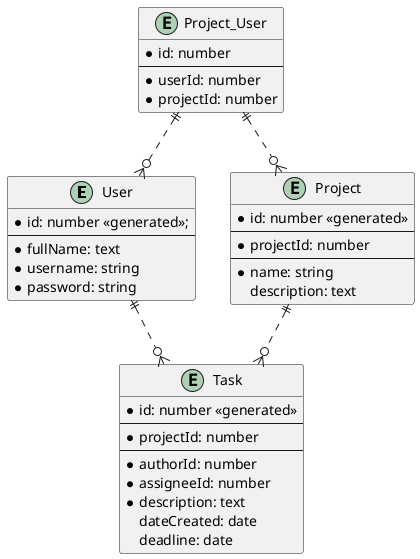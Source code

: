 @startuml

entity "User" as user {
  *id: number <<generated>>;
  --
  *fullName: text
  'description: text
  *username: string
  'description: at least 8 characters with letters and numbers
  *password: string
  'description: at least 8 characters with letters, numbers, and {hyphen | underscore | at sign | dot}
}

entity "Project" as project {
  *id: number <<generated>>
  --
  *projectId: number
  --
  *name: string
  description: text
}

entity "Task" as task {
  *id: number <<generated>>
  --
  *projectId: number
  --
  *authorId: number
  *assigneeId: number
  *description: text
  dateCreated: date
  deadline: date
}

entity "Project_User" as projectUser{
  *id: number
  --
  *userId: number
  *projectId: number
}
project ||..o{ task
user ||..o{ task
projectUser ||..o{ project
projectUser ||..o{ user
@enduml
